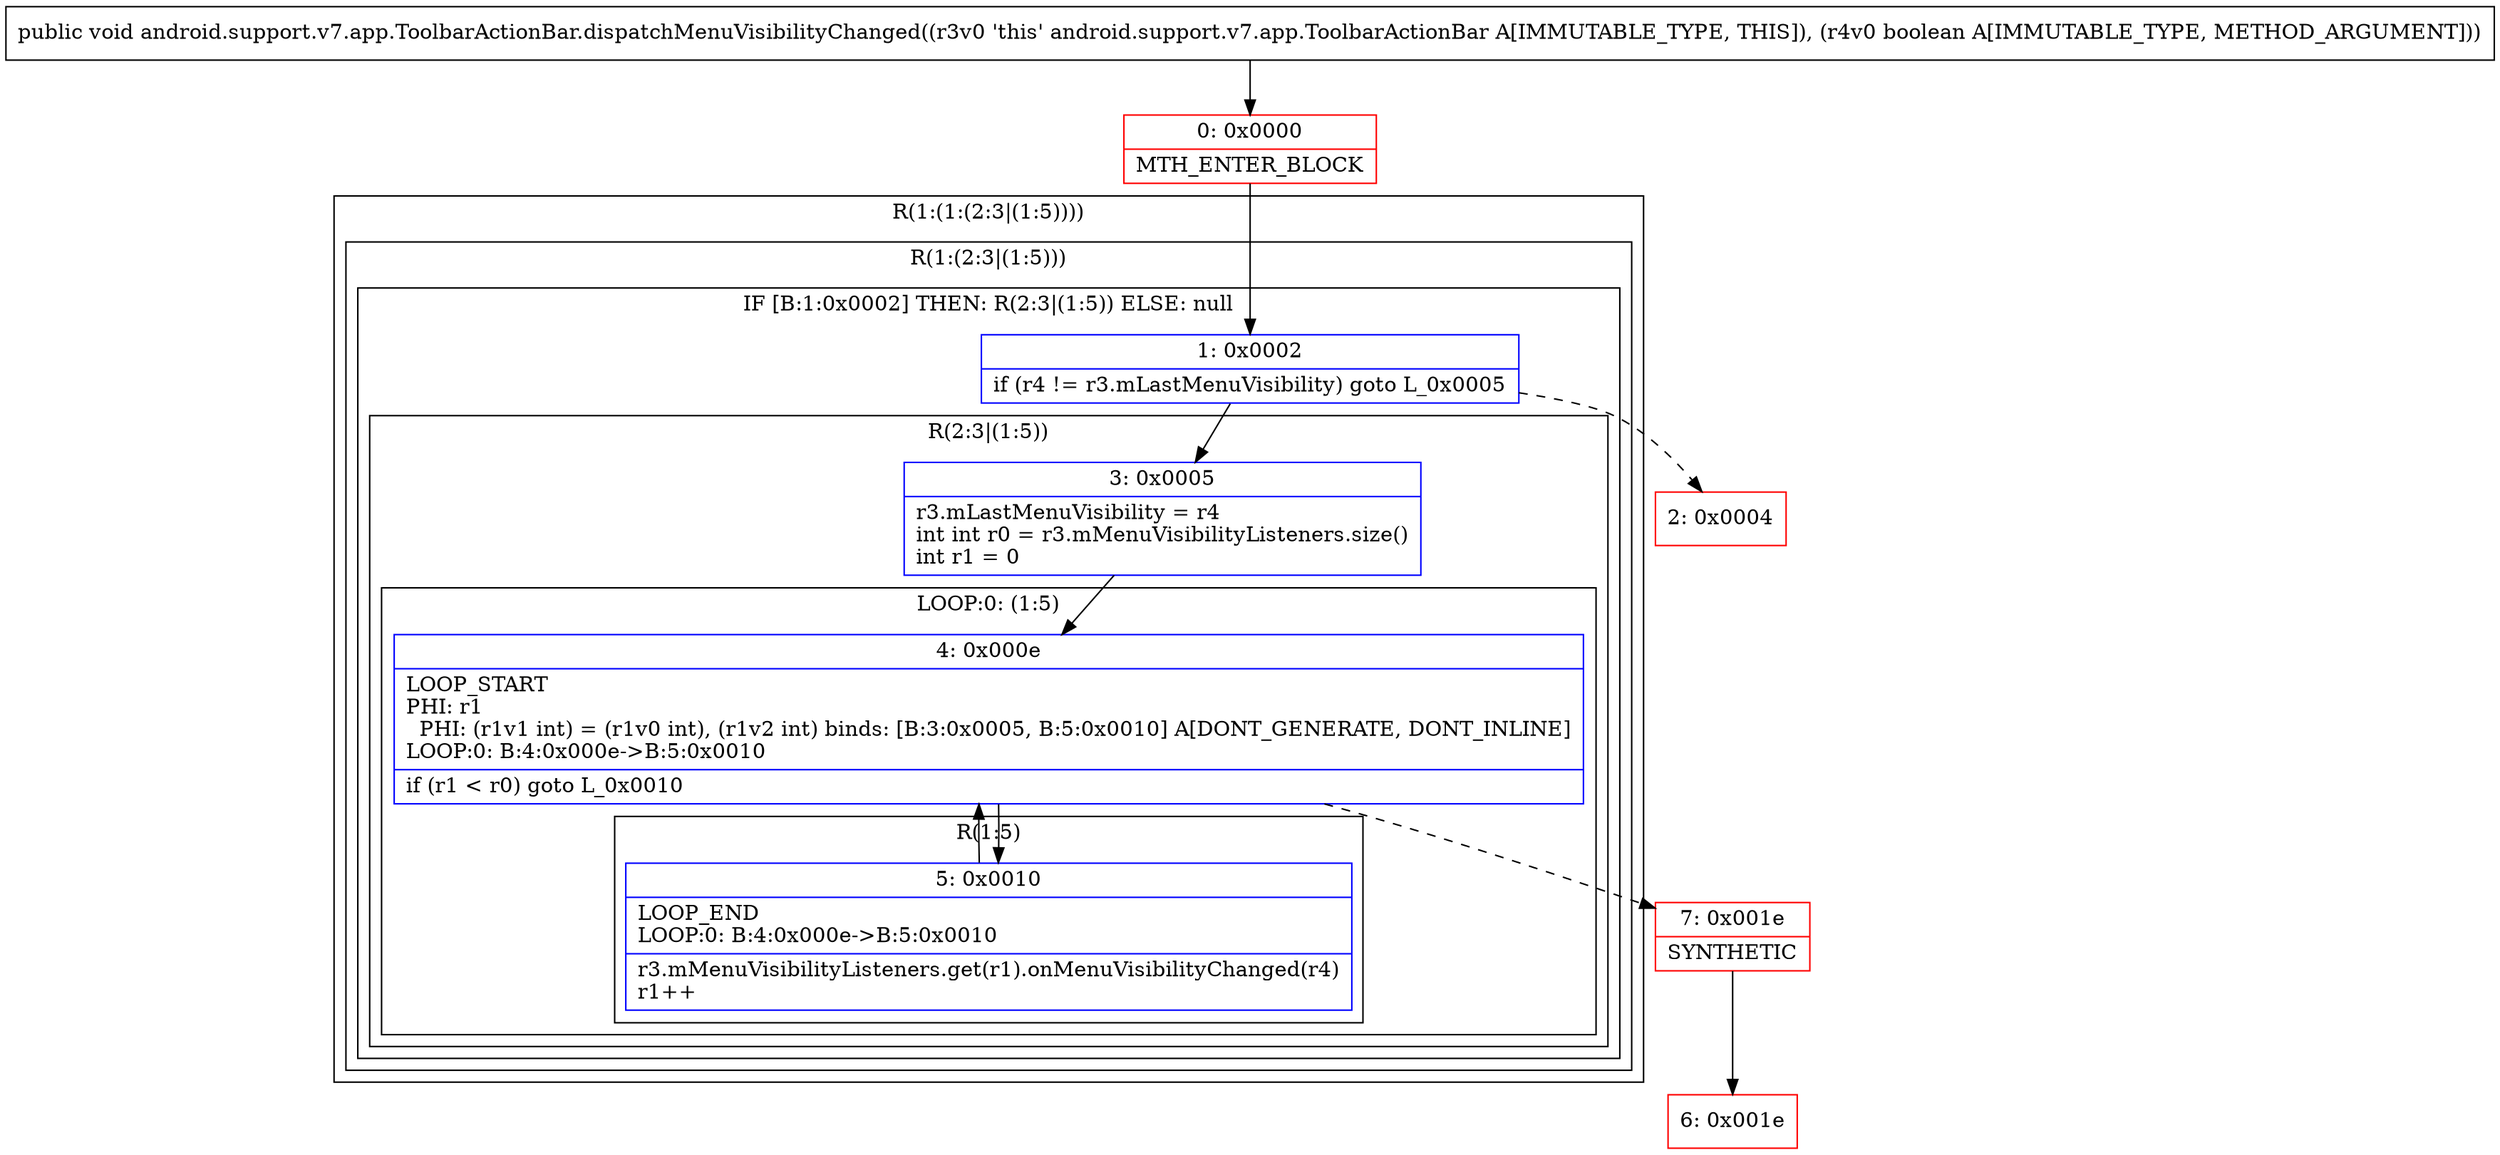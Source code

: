 digraph "CFG forandroid.support.v7.app.ToolbarActionBar.dispatchMenuVisibilityChanged(Z)V" {
subgraph cluster_Region_2026142756 {
label = "R(1:(1:(2:3|(1:5))))";
node [shape=record,color=blue];
subgraph cluster_Region_1337859778 {
label = "R(1:(2:3|(1:5)))";
node [shape=record,color=blue];
subgraph cluster_IfRegion_1459656594 {
label = "IF [B:1:0x0002] THEN: R(2:3|(1:5)) ELSE: null";
node [shape=record,color=blue];
Node_1 [shape=record,label="{1\:\ 0x0002|if (r4 != r3.mLastMenuVisibility) goto L_0x0005\l}"];
subgraph cluster_Region_2127875122 {
label = "R(2:3|(1:5))";
node [shape=record,color=blue];
Node_3 [shape=record,label="{3\:\ 0x0005|r3.mLastMenuVisibility = r4\lint int r0 = r3.mMenuVisibilityListeners.size()\lint r1 = 0\l}"];
subgraph cluster_LoopRegion_674566374 {
label = "LOOP:0: (1:5)";
node [shape=record,color=blue];
Node_4 [shape=record,label="{4\:\ 0x000e|LOOP_START\lPHI: r1 \l  PHI: (r1v1 int) = (r1v0 int), (r1v2 int) binds: [B:3:0x0005, B:5:0x0010] A[DONT_GENERATE, DONT_INLINE]\lLOOP:0: B:4:0x000e\-\>B:5:0x0010\l|if (r1 \< r0) goto L_0x0010\l}"];
subgraph cluster_Region_432131948 {
label = "R(1:5)";
node [shape=record,color=blue];
Node_5 [shape=record,label="{5\:\ 0x0010|LOOP_END\lLOOP:0: B:4:0x000e\-\>B:5:0x0010\l|r3.mMenuVisibilityListeners.get(r1).onMenuVisibilityChanged(r4)\lr1++\l}"];
}
}
}
}
}
}
Node_0 [shape=record,color=red,label="{0\:\ 0x0000|MTH_ENTER_BLOCK\l}"];
Node_2 [shape=record,color=red,label="{2\:\ 0x0004}"];
Node_6 [shape=record,color=red,label="{6\:\ 0x001e}"];
Node_7 [shape=record,color=red,label="{7\:\ 0x001e|SYNTHETIC\l}"];
MethodNode[shape=record,label="{public void android.support.v7.app.ToolbarActionBar.dispatchMenuVisibilityChanged((r3v0 'this' android.support.v7.app.ToolbarActionBar A[IMMUTABLE_TYPE, THIS]), (r4v0 boolean A[IMMUTABLE_TYPE, METHOD_ARGUMENT])) }"];
MethodNode -> Node_0;
Node_1 -> Node_2[style=dashed];
Node_1 -> Node_3;
Node_3 -> Node_4;
Node_4 -> Node_5;
Node_4 -> Node_7[style=dashed];
Node_5 -> Node_4;
Node_0 -> Node_1;
Node_7 -> Node_6;
}

